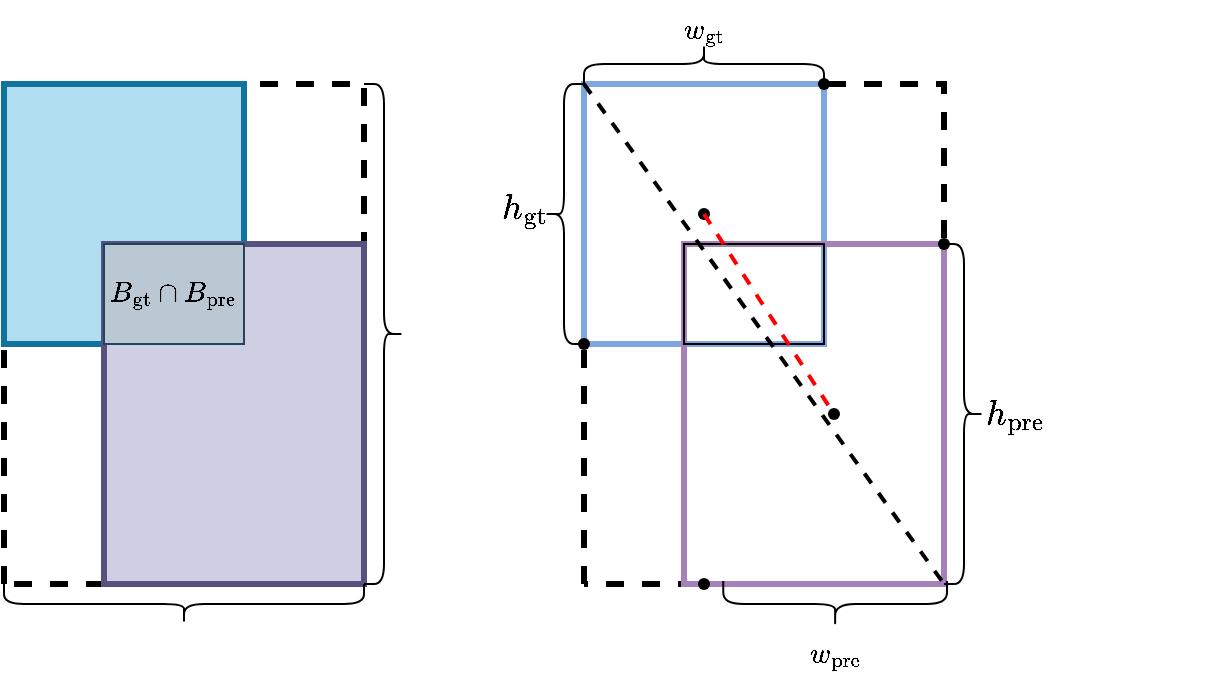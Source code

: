 <mxfile version="23.1.1" type="github">
  <diagram name="第 1 页" id="3s178zKIu0w9l27G8kxA">
    <mxGraphModel dx="759" dy="1119" grid="1" gridSize="10" guides="1" tooltips="1" connect="1" arrows="1" fold="1" page="1" pageScale="1" pageWidth="827" pageHeight="1169" math="1" shadow="0">
      <root>
        <mxCell id="0" />
        <mxCell id="1" parent="0" />
        <mxCell id="_i8uwR_MuPLbY7DFZ67O-1" value="" style="endArrow=none;dashed=1;html=1;rounded=0;strokeWidth=3;" edge="1" parent="1">
          <mxGeometry width="50" height="50" relative="1" as="geometry">
            <mxPoint x="200" y="490" as="sourcePoint" />
            <mxPoint x="200" y="490" as="targetPoint" />
            <Array as="points">
              <mxPoint x="200" y="240" />
              <mxPoint x="380" y="240" />
              <mxPoint x="380" y="490" />
            </Array>
          </mxGeometry>
        </mxCell>
        <mxCell id="_i8uwR_MuPLbY7DFZ67O-2" value="" style="endArrow=none;dashed=1;html=1;rounded=0;strokeWidth=3;" edge="1" parent="1" source="_i8uwR_MuPLbY7DFZ67O-14">
          <mxGeometry width="50" height="50" relative="1" as="geometry">
            <mxPoint x="490" y="490" as="sourcePoint" />
            <mxPoint x="490" y="490" as="targetPoint" />
            <Array as="points">
              <mxPoint x="490" y="240" />
              <mxPoint x="670" y="240" />
              <mxPoint x="670" y="490" />
            </Array>
          </mxGeometry>
        </mxCell>
        <mxCell id="_i8uwR_MuPLbY7DFZ67O-3" value="" style="rounded=0;whiteSpace=wrap;html=1;fillColor=#b1ddf0;strokeColor=#10739e;strokeWidth=3;" vertex="1" parent="1">
          <mxGeometry x="200" y="240" width="120" height="130" as="geometry" />
        </mxCell>
        <mxCell id="_i8uwR_MuPLbY7DFZ67O-4" value="" style="rounded=0;whiteSpace=wrap;html=1;fillColor=#d0cee2;strokeWidth=3;strokeColor=#56517e;" vertex="1" parent="1">
          <mxGeometry x="250" y="320" width="130" height="170" as="geometry" />
        </mxCell>
        <mxCell id="_i8uwR_MuPLbY7DFZ67O-5" value="$$B_{\text{gt}} \cap B_{\text{pre}}$$" style="rounded=0;whiteSpace=wrap;html=1;fillColor=#bac8d3;strokeColor=#23445d;" vertex="1" parent="1">
          <mxGeometry x="250" y="320" width="70" height="50" as="geometry" />
        </mxCell>
        <mxCell id="_i8uwR_MuPLbY7DFZ67O-6" value="" style="rounded=0;whiteSpace=wrap;html=1;fillColor=none;strokeWidth=3;strokeColor=#7EA6E0;" vertex="1" parent="1">
          <mxGeometry x="490" y="240" width="120" height="130" as="geometry" />
        </mxCell>
        <mxCell id="_i8uwR_MuPLbY7DFZ67O-8" value="" style="rounded=0;whiteSpace=wrap;html=1;fillColor=none;strokeWidth=3;strokeColor=#A680B8;" vertex="1" parent="1">
          <mxGeometry x="540" y="320" width="130" height="170" as="geometry" />
        </mxCell>
        <mxCell id="_i8uwR_MuPLbY7DFZ67O-11" value="" style="rounded=0;whiteSpace=wrap;html=1;fillColor=none;" vertex="1" parent="1">
          <mxGeometry x="540" y="320" width="70" height="50" as="geometry" />
        </mxCell>
        <mxCell id="_i8uwR_MuPLbY7DFZ67O-12" value="" style="shape=curlyBracket;whiteSpace=wrap;html=1;rounded=1;flipH=1;labelPosition=right;verticalLabelPosition=middle;align=left;verticalAlign=middle;rotation=-90;" vertex="1" parent="1">
          <mxGeometry x="540" y="170" width="20" height="120" as="geometry" />
        </mxCell>
        <mxCell id="_i8uwR_MuPLbY7DFZ67O-13" value="" style="shape=curlyBracket;whiteSpace=wrap;html=1;rounded=1;flipH=1;labelPosition=right;verticalLabelPosition=middle;align=left;verticalAlign=middle;rotation=-180;" vertex="1" parent="1">
          <mxGeometry x="470" y="240" width="20" height="130" as="geometry" />
        </mxCell>
        <mxCell id="_i8uwR_MuPLbY7DFZ67O-15" value="" style="endArrow=none;dashed=1;html=1;rounded=0;strokeWidth=3;" edge="1" parent="1" target="_i8uwR_MuPLbY7DFZ67O-14">
          <mxGeometry width="50" height="50" relative="1" as="geometry">
            <mxPoint x="490" y="490" as="sourcePoint" />
            <mxPoint x="490" y="490" as="targetPoint" />
            <Array as="points" />
          </mxGeometry>
        </mxCell>
        <mxCell id="_i8uwR_MuPLbY7DFZ67O-14" value="" style="shape=waypoint;sketch=0;fillStyle=solid;size=6;pointerEvents=1;points=[];fillColor=none;resizable=0;rotatable=0;perimeter=centerPerimeter;snapToPoint=1;" vertex="1" parent="1">
          <mxGeometry x="480" y="360" width="20" height="20" as="geometry" />
        </mxCell>
        <mxCell id="_i8uwR_MuPLbY7DFZ67O-16" value="" style="shape=waypoint;sketch=0;fillStyle=solid;size=6;pointerEvents=1;points=[];fillColor=none;resizable=0;rotatable=0;perimeter=centerPerimeter;snapToPoint=1;" vertex="1" parent="1">
          <mxGeometry x="600" y="230" width="20" height="20" as="geometry" />
        </mxCell>
        <mxCell id="_i8uwR_MuPLbY7DFZ67O-19" value="" style="shape=waypoint;sketch=0;fillStyle=solid;size=6;pointerEvents=1;points=[];fillColor=none;resizable=0;rotatable=0;perimeter=centerPerimeter;snapToPoint=1;" vertex="1" parent="1">
          <mxGeometry x="660" y="310" width="20" height="20" as="geometry" />
        </mxCell>
        <mxCell id="_i8uwR_MuPLbY7DFZ67O-20" value="" style="shape=waypoint;sketch=0;fillStyle=solid;size=6;pointerEvents=1;points=[];fillColor=none;resizable=0;rotatable=0;perimeter=centerPerimeter;snapToPoint=1;" vertex="1" parent="1">
          <mxGeometry x="540" y="480" width="20" height="20" as="geometry" />
        </mxCell>
        <mxCell id="_i8uwR_MuPLbY7DFZ67O-21" value="$$\mathcal{w}_{\text{gt}}$$" style="text;html=1;align=center;verticalAlign=middle;resizable=0;points=[];autosize=1;strokeColor=none;fillColor=none;" vertex="1" parent="1">
          <mxGeometry x="465" y="198" width="170" height="30" as="geometry" />
        </mxCell>
        <mxCell id="_i8uwR_MuPLbY7DFZ67O-22" value="&lt;span style=&quot;font-size: 15px;&quot;&gt;$$\mathcal{h}_{\text{gt}}$$&lt;/span&gt;" style="text;html=1;align=center;verticalAlign=middle;resizable=0;points=[];autosize=1;strokeColor=none;fillColor=none;" vertex="1" parent="1">
          <mxGeometry x="360" y="288" width="200" height="30" as="geometry" />
        </mxCell>
        <mxCell id="_i8uwR_MuPLbY7DFZ67O-23" value="" style="shape=waypoint;sketch=0;fillStyle=solid;size=6;pointerEvents=1;points=[];fillColor=none;resizable=0;rotatable=0;perimeter=centerPerimeter;snapToPoint=1;" vertex="1" parent="1">
          <mxGeometry x="605" y="395" width="20" height="20" as="geometry" />
        </mxCell>
        <mxCell id="_i8uwR_MuPLbY7DFZ67O-24" value="" style="shape=waypoint;sketch=0;fillStyle=solid;size=6;pointerEvents=1;points=[];fillColor=none;resizable=0;rotatable=0;perimeter=centerPerimeter;snapToPoint=1;" vertex="1" parent="1">
          <mxGeometry x="540" y="295" width="20" height="20" as="geometry" />
        </mxCell>
        <mxCell id="_i8uwR_MuPLbY7DFZ67O-25" value="" style="endArrow=none;dashed=1;html=1;strokeWidth=2;rounded=0;strokeColor=#FF0000;exitX=0.55;exitY=0.75;exitDx=0;exitDy=0;exitPerimeter=0;entryX=1.35;entryY=0.3;entryDx=0;entryDy=0;entryPerimeter=0;" edge="1" parent="1" source="_i8uwR_MuPLbY7DFZ67O-24" target="_i8uwR_MuPLbY7DFZ67O-23">
          <mxGeometry width="50" height="50" relative="1" as="geometry">
            <mxPoint x="550" y="300" as="sourcePoint" />
            <mxPoint x="520" y="540" as="targetPoint" />
          </mxGeometry>
        </mxCell>
        <mxCell id="_i8uwR_MuPLbY7DFZ67O-28" value="" style="endArrow=none;dashed=1;html=1;rounded=0;exitX=0;exitY=0;exitDx=0;exitDy=0;entryX=1;entryY=1;entryDx=0;entryDy=0;strokeWidth=2;" edge="1" parent="1" source="_i8uwR_MuPLbY7DFZ67O-6" target="_i8uwR_MuPLbY7DFZ67O-8">
          <mxGeometry width="50" height="50" relative="1" as="geometry">
            <mxPoint x="470" y="590" as="sourcePoint" />
            <mxPoint x="520" y="540" as="targetPoint" />
          </mxGeometry>
        </mxCell>
        <mxCell id="_i8uwR_MuPLbY7DFZ67O-30" value="" style="shape=curlyBracket;whiteSpace=wrap;html=1;rounded=1;flipH=1;labelPosition=right;verticalLabelPosition=middle;align=left;verticalAlign=middle;rotation=0;" vertex="1" parent="1">
          <mxGeometry x="670" y="320" width="20" height="170" as="geometry" />
        </mxCell>
        <mxCell id="_i8uwR_MuPLbY7DFZ67O-31" value="" style="shape=curlyBracket;whiteSpace=wrap;html=1;rounded=1;flipH=1;labelPosition=right;verticalLabelPosition=middle;align=left;verticalAlign=middle;rotation=90;" vertex="1" parent="1">
          <mxGeometry x="604.07" y="444.07" width="23" height="111.88" as="geometry" />
        </mxCell>
        <mxCell id="_i8uwR_MuPLbY7DFZ67O-32" value="&lt;span style=&quot;font-size: 15px;&quot;&gt;$$\mathcal{h}_{\text{pre}}$$&lt;/span&gt;" style="text;html=1;align=center;verticalAlign=middle;resizable=0;points=[];autosize=1;strokeColor=none;fillColor=none;" vertex="1" parent="1">
          <mxGeometry x="600" y="390" width="210" height="30" as="geometry" />
        </mxCell>
        <mxCell id="_i8uwR_MuPLbY7DFZ67O-34" value="$$\mathcal{w}_{\text{pre}}$$" style="text;html=1;align=center;verticalAlign=middle;resizable=0;points=[];autosize=1;strokeColor=none;fillColor=none;" vertex="1" parent="1">
          <mxGeometry x="530" y="510" width="170" height="30" as="geometry" />
        </mxCell>
        <mxCell id="_i8uwR_MuPLbY7DFZ67O-35" value="" style="shape=curlyBracket;whiteSpace=wrap;html=1;rounded=1;flipH=1;labelPosition=right;verticalLabelPosition=middle;align=left;verticalAlign=middle;rotation=0;size=0.5;" vertex="1" parent="1">
          <mxGeometry x="380" y="240" width="20" height="250" as="geometry" />
        </mxCell>
        <mxCell id="_i8uwR_MuPLbY7DFZ67O-36" value="" style="shape=curlyBracket;whiteSpace=wrap;html=1;rounded=1;flipH=1;labelPosition=right;verticalLabelPosition=middle;align=left;verticalAlign=middle;rotation=90;size=0.5;" vertex="1" parent="1">
          <mxGeometry x="280" y="410.01" width="20" height="180" as="geometry" />
        </mxCell>
      </root>
    </mxGraphModel>
  </diagram>
</mxfile>
